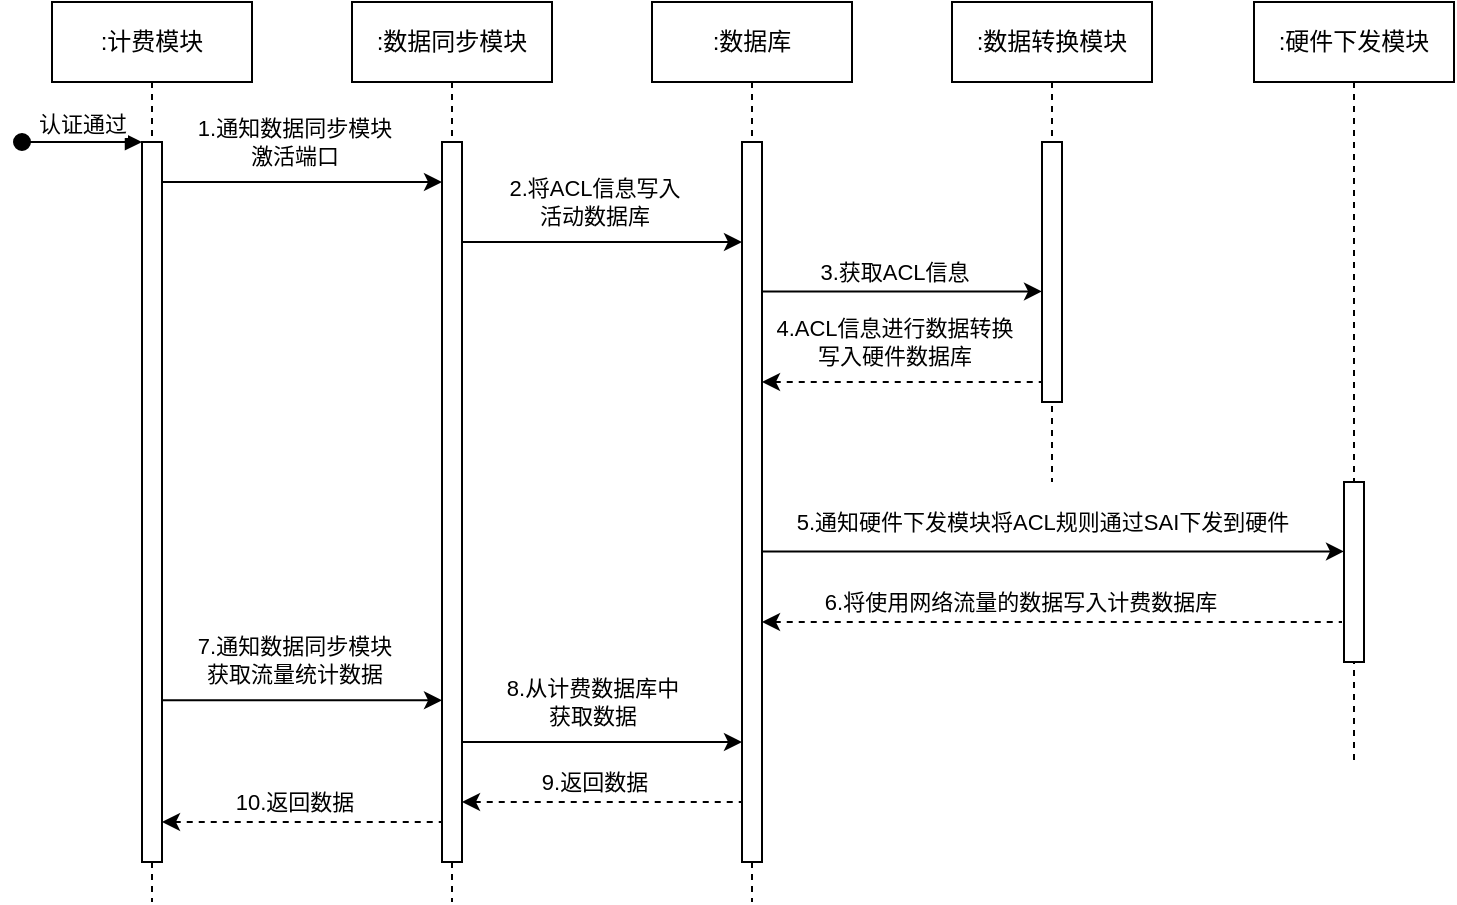 <mxfile version="21.7.2" type="github">
  <diagram name="Page-1" id="2YBvvXClWsGukQMizWep">
    <mxGraphModel dx="1052" dy="707" grid="1" gridSize="10" guides="1" tooltips="1" connect="1" arrows="1" fold="1" page="1" pageScale="1" pageWidth="850" pageHeight="1100" math="0" shadow="0">
      <root>
        <mxCell id="0" />
        <mxCell id="1" parent="0" />
        <mxCell id="aM9ryv3xv72pqoxQDRHE-1" value=":计费模块" style="shape=umlLifeline;perimeter=lifelinePerimeter;whiteSpace=wrap;html=1;container=0;dropTarget=0;collapsible=0;recursiveResize=0;outlineConnect=0;portConstraint=eastwest;newEdgeStyle={&quot;edgeStyle&quot;:&quot;elbowEdgeStyle&quot;,&quot;elbow&quot;:&quot;vertical&quot;,&quot;curved&quot;:0,&quot;rounded&quot;:0};" parent="1" vertex="1">
          <mxGeometry x="40" y="40" width="100" height="450" as="geometry" />
        </mxCell>
        <mxCell id="aM9ryv3xv72pqoxQDRHE-2" value="" style="html=1;points=[];perimeter=orthogonalPerimeter;outlineConnect=0;targetShapes=umlLifeline;portConstraint=eastwest;newEdgeStyle={&quot;edgeStyle&quot;:&quot;elbowEdgeStyle&quot;,&quot;elbow&quot;:&quot;vertical&quot;,&quot;curved&quot;:0,&quot;rounded&quot;:0};" parent="aM9ryv3xv72pqoxQDRHE-1" vertex="1">
          <mxGeometry x="45" y="70" width="10" height="360" as="geometry" />
        </mxCell>
        <mxCell id="aM9ryv3xv72pqoxQDRHE-3" value="认证通过" style="html=1;verticalAlign=bottom;startArrow=oval;endArrow=block;startSize=8;edgeStyle=elbowEdgeStyle;elbow=vertical;curved=0;rounded=0;" parent="aM9ryv3xv72pqoxQDRHE-1" target="aM9ryv3xv72pqoxQDRHE-2" edge="1">
          <mxGeometry relative="1" as="geometry">
            <mxPoint x="-15" y="70" as="sourcePoint" />
          </mxGeometry>
        </mxCell>
        <mxCell id="aM9ryv3xv72pqoxQDRHE-5" value=":数据同步模块" style="shape=umlLifeline;perimeter=lifelinePerimeter;whiteSpace=wrap;html=1;container=0;dropTarget=0;collapsible=0;recursiveResize=0;outlineConnect=0;portConstraint=eastwest;newEdgeStyle={&quot;edgeStyle&quot;:&quot;elbowEdgeStyle&quot;,&quot;elbow&quot;:&quot;vertical&quot;,&quot;curved&quot;:0,&quot;rounded&quot;:0};" parent="1" vertex="1">
          <mxGeometry x="190" y="40" width="100" height="450" as="geometry" />
        </mxCell>
        <mxCell id="aM9ryv3xv72pqoxQDRHE-6" value="" style="html=1;points=[];perimeter=orthogonalPerimeter;outlineConnect=0;targetShapes=umlLifeline;portConstraint=eastwest;newEdgeStyle={&quot;edgeStyle&quot;:&quot;elbowEdgeStyle&quot;,&quot;elbow&quot;:&quot;vertical&quot;,&quot;curved&quot;:0,&quot;rounded&quot;:0};" parent="aM9ryv3xv72pqoxQDRHE-5" vertex="1">
          <mxGeometry x="45" y="70" width="10" height="360" as="geometry" />
        </mxCell>
        <mxCell id="dqNDvjQkV08bnkPfbxY3-1" value=":数据库" style="shape=umlLifeline;perimeter=lifelinePerimeter;whiteSpace=wrap;html=1;container=0;dropTarget=0;collapsible=0;recursiveResize=0;outlineConnect=0;portConstraint=eastwest;newEdgeStyle={&quot;edgeStyle&quot;:&quot;elbowEdgeStyle&quot;,&quot;elbow&quot;:&quot;vertical&quot;,&quot;curved&quot;:0,&quot;rounded&quot;:0};" parent="1" vertex="1">
          <mxGeometry x="340" y="40" width="100" height="450" as="geometry" />
        </mxCell>
        <mxCell id="dqNDvjQkV08bnkPfbxY3-2" value="" style="html=1;points=[];perimeter=orthogonalPerimeter;outlineConnect=0;targetShapes=umlLifeline;portConstraint=eastwest;newEdgeStyle={&quot;edgeStyle&quot;:&quot;elbowEdgeStyle&quot;,&quot;elbow&quot;:&quot;vertical&quot;,&quot;curved&quot;:0,&quot;rounded&quot;:0};" parent="dqNDvjQkV08bnkPfbxY3-1" vertex="1">
          <mxGeometry x="45" y="70" width="10" height="360" as="geometry" />
        </mxCell>
        <mxCell id="dqNDvjQkV08bnkPfbxY3-3" value=":数据转换模块" style="shape=umlLifeline;perimeter=lifelinePerimeter;whiteSpace=wrap;html=1;container=0;dropTarget=0;collapsible=0;recursiveResize=0;outlineConnect=0;portConstraint=eastwest;newEdgeStyle={&quot;edgeStyle&quot;:&quot;elbowEdgeStyle&quot;,&quot;elbow&quot;:&quot;vertical&quot;,&quot;curved&quot;:0,&quot;rounded&quot;:0};" parent="1" vertex="1">
          <mxGeometry x="490" y="40" width="100" height="240" as="geometry" />
        </mxCell>
        <mxCell id="dqNDvjQkV08bnkPfbxY3-4" value="" style="html=1;points=[];perimeter=orthogonalPerimeter;outlineConnect=0;targetShapes=umlLifeline;portConstraint=eastwest;newEdgeStyle={&quot;edgeStyle&quot;:&quot;elbowEdgeStyle&quot;,&quot;elbow&quot;:&quot;vertical&quot;,&quot;curved&quot;:0,&quot;rounded&quot;:0};" parent="dqNDvjQkV08bnkPfbxY3-3" vertex="1">
          <mxGeometry x="45" y="70" width="10" height="130" as="geometry" />
        </mxCell>
        <mxCell id="dqNDvjQkV08bnkPfbxY3-5" value=":硬件下发模块" style="shape=umlLifeline;perimeter=lifelinePerimeter;whiteSpace=wrap;html=1;container=0;dropTarget=0;collapsible=0;recursiveResize=0;outlineConnect=0;portConstraint=eastwest;newEdgeStyle={&quot;edgeStyle&quot;:&quot;elbowEdgeStyle&quot;,&quot;elbow&quot;:&quot;vertical&quot;,&quot;curved&quot;:0,&quot;rounded&quot;:0};" parent="1" vertex="1">
          <mxGeometry x="641" y="40" width="100" height="380" as="geometry" />
        </mxCell>
        <mxCell id="dqNDvjQkV08bnkPfbxY3-6" value="" style="html=1;points=[];perimeter=orthogonalPerimeter;outlineConnect=0;targetShapes=umlLifeline;portConstraint=eastwest;newEdgeStyle={&quot;edgeStyle&quot;:&quot;elbowEdgeStyle&quot;,&quot;elbow&quot;:&quot;vertical&quot;,&quot;curved&quot;:0,&quot;rounded&quot;:0};" parent="dqNDvjQkV08bnkPfbxY3-5" vertex="1">
          <mxGeometry x="45" y="240" width="10" height="90" as="geometry" />
        </mxCell>
        <mxCell id="dqNDvjQkV08bnkPfbxY3-8" value="" style="endArrow=classic;html=1;rounded=0;" parent="1" edge="1">
          <mxGeometry width="50" height="50" relative="1" as="geometry">
            <mxPoint x="95" y="130" as="sourcePoint" />
            <mxPoint x="235" y="130" as="targetPoint" />
          </mxGeometry>
        </mxCell>
        <mxCell id="dqNDvjQkV08bnkPfbxY3-11" value="1.通知数据同步模块&lt;br&gt;激活端口" style="edgeLabel;html=1;align=center;verticalAlign=middle;resizable=0;points=[];" parent="dqNDvjQkV08bnkPfbxY3-8" vertex="1" connectable="0">
          <mxGeometry x="-0.148" relative="1" as="geometry">
            <mxPoint x="6" y="-20" as="offset" />
          </mxGeometry>
        </mxCell>
        <mxCell id="dqNDvjQkV08bnkPfbxY3-12" value="" style="endArrow=classic;html=1;rounded=0;" parent="1" edge="1">
          <mxGeometry width="50" height="50" relative="1" as="geometry">
            <mxPoint x="245" y="160" as="sourcePoint" />
            <mxPoint x="385" y="160" as="targetPoint" />
          </mxGeometry>
        </mxCell>
        <mxCell id="dqNDvjQkV08bnkPfbxY3-13" value="2.将ACL信息写入&lt;br&gt;活动数据库" style="edgeLabel;html=1;align=center;verticalAlign=middle;resizable=0;points=[];" parent="dqNDvjQkV08bnkPfbxY3-12" vertex="1" connectable="0">
          <mxGeometry x="-0.148" relative="1" as="geometry">
            <mxPoint x="6" y="-20" as="offset" />
          </mxGeometry>
        </mxCell>
        <mxCell id="dqNDvjQkV08bnkPfbxY3-14" value="" style="endArrow=none;html=1;rounded=0;endFill=0;startArrow=classic;startFill=1;dashed=1;" parent="1" edge="1">
          <mxGeometry width="50" height="50" relative="1" as="geometry">
            <mxPoint x="395" y="230" as="sourcePoint" />
            <mxPoint x="535" y="230" as="targetPoint" />
          </mxGeometry>
        </mxCell>
        <mxCell id="dqNDvjQkV08bnkPfbxY3-15" value="4.ACL信息进行数据转换&lt;br&gt;写入硬件数据库" style="edgeLabel;html=1;align=center;verticalAlign=middle;resizable=0;points=[];" parent="dqNDvjQkV08bnkPfbxY3-14" vertex="1" connectable="0">
          <mxGeometry x="-0.148" relative="1" as="geometry">
            <mxPoint x="6" y="-20" as="offset" />
          </mxGeometry>
        </mxCell>
        <mxCell id="dqNDvjQkV08bnkPfbxY3-16" value="" style="endArrow=classic;html=1;rounded=0;" parent="1" edge="1">
          <mxGeometry width="50" height="50" relative="1" as="geometry">
            <mxPoint x="395" y="184.71" as="sourcePoint" />
            <mxPoint x="535" y="184.71" as="targetPoint" />
          </mxGeometry>
        </mxCell>
        <mxCell id="dqNDvjQkV08bnkPfbxY3-17" value="3.获取ACL信息" style="edgeLabel;html=1;align=center;verticalAlign=middle;resizable=0;points=[];" parent="dqNDvjQkV08bnkPfbxY3-16" vertex="1" connectable="0">
          <mxGeometry x="-0.148" relative="1" as="geometry">
            <mxPoint x="6" y="-10" as="offset" />
          </mxGeometry>
        </mxCell>
        <mxCell id="dqNDvjQkV08bnkPfbxY3-18" value="" style="endArrow=classic;html=1;rounded=0;" parent="1" target="dqNDvjQkV08bnkPfbxY3-6" edge="1">
          <mxGeometry width="50" height="50" relative="1" as="geometry">
            <mxPoint x="395" y="314.71" as="sourcePoint" />
            <mxPoint x="720" y="315" as="targetPoint" />
          </mxGeometry>
        </mxCell>
        <mxCell id="dqNDvjQkV08bnkPfbxY3-19" value="5.通知硬件下发模块将ACL规则通过SAI下发到硬件" style="edgeLabel;html=1;align=center;verticalAlign=middle;resizable=0;points=[];" parent="dqNDvjQkV08bnkPfbxY3-18" vertex="1" connectable="0">
          <mxGeometry x="-0.148" relative="1" as="geometry">
            <mxPoint x="16" y="-15" as="offset" />
          </mxGeometry>
        </mxCell>
        <mxCell id="dqNDvjQkV08bnkPfbxY3-20" value="" style="endArrow=none;html=1;rounded=0;endFill=0;startArrow=classic;startFill=1;dashed=1;" parent="1" edge="1">
          <mxGeometry width="50" height="50" relative="1" as="geometry">
            <mxPoint x="395" y="350.0" as="sourcePoint" />
            <mxPoint x="685" y="350.0" as="targetPoint" />
          </mxGeometry>
        </mxCell>
        <mxCell id="dqNDvjQkV08bnkPfbxY3-21" value="6.将使用网络流量的数据写入计费数据库" style="edgeLabel;html=1;align=center;verticalAlign=middle;resizable=0;points=[];" parent="dqNDvjQkV08bnkPfbxY3-20" vertex="1" connectable="0">
          <mxGeometry x="-0.148" relative="1" as="geometry">
            <mxPoint x="5" y="-10" as="offset" />
          </mxGeometry>
        </mxCell>
        <mxCell id="dqNDvjQkV08bnkPfbxY3-24" value="" style="endArrow=classic;html=1;rounded=0;" parent="1" edge="1">
          <mxGeometry width="50" height="50" relative="1" as="geometry">
            <mxPoint x="95" y="389.17" as="sourcePoint" />
            <mxPoint x="235" y="389.17" as="targetPoint" />
          </mxGeometry>
        </mxCell>
        <mxCell id="dqNDvjQkV08bnkPfbxY3-25" value="7.通知数据同步模块&lt;br&gt;获取流量统计数据" style="edgeLabel;html=1;align=center;verticalAlign=middle;resizable=0;points=[];" parent="dqNDvjQkV08bnkPfbxY3-24" vertex="1" connectable="0">
          <mxGeometry x="-0.148" relative="1" as="geometry">
            <mxPoint x="6" y="-20" as="offset" />
          </mxGeometry>
        </mxCell>
        <mxCell id="dqNDvjQkV08bnkPfbxY3-26" value="" style="endArrow=classic;html=1;rounded=0;" parent="1" edge="1">
          <mxGeometry width="50" height="50" relative="1" as="geometry">
            <mxPoint x="245" y="410" as="sourcePoint" />
            <mxPoint x="385" y="410" as="targetPoint" />
          </mxGeometry>
        </mxCell>
        <mxCell id="dqNDvjQkV08bnkPfbxY3-27" value="8.从计费数据库中&lt;br&gt;获取数据" style="edgeLabel;html=1;align=center;verticalAlign=middle;resizable=0;points=[];" parent="dqNDvjQkV08bnkPfbxY3-26" vertex="1" connectable="0">
          <mxGeometry x="-0.148" relative="1" as="geometry">
            <mxPoint x="5" y="-20" as="offset" />
          </mxGeometry>
        </mxCell>
        <mxCell id="dqNDvjQkV08bnkPfbxY3-31" value="" style="endArrow=none;html=1;rounded=0;endFill=0;startArrow=classic;startFill=1;dashed=1;" parent="1" edge="1">
          <mxGeometry width="50" height="50" relative="1" as="geometry">
            <mxPoint x="245" y="440" as="sourcePoint" />
            <mxPoint x="385" y="440" as="targetPoint" />
          </mxGeometry>
        </mxCell>
        <mxCell id="dqNDvjQkV08bnkPfbxY3-32" value="9.返回数据" style="edgeLabel;html=1;align=center;verticalAlign=middle;resizable=0;points=[];" parent="dqNDvjQkV08bnkPfbxY3-31" vertex="1" connectable="0">
          <mxGeometry x="-0.148" relative="1" as="geometry">
            <mxPoint x="6" y="-10" as="offset" />
          </mxGeometry>
        </mxCell>
        <mxCell id="dqNDvjQkV08bnkPfbxY3-33" value="" style="endArrow=none;html=1;rounded=0;endFill=0;startArrow=classic;startFill=1;dashed=1;" parent="1" edge="1">
          <mxGeometry width="50" height="50" relative="1" as="geometry">
            <mxPoint x="95" y="450" as="sourcePoint" />
            <mxPoint x="235" y="450" as="targetPoint" />
          </mxGeometry>
        </mxCell>
        <mxCell id="dqNDvjQkV08bnkPfbxY3-34" value="10.返回数据" style="edgeLabel;html=1;align=center;verticalAlign=middle;resizable=0;points=[];" parent="dqNDvjQkV08bnkPfbxY3-33" vertex="1" connectable="0">
          <mxGeometry x="-0.148" relative="1" as="geometry">
            <mxPoint x="6" y="-10" as="offset" />
          </mxGeometry>
        </mxCell>
      </root>
    </mxGraphModel>
  </diagram>
</mxfile>
